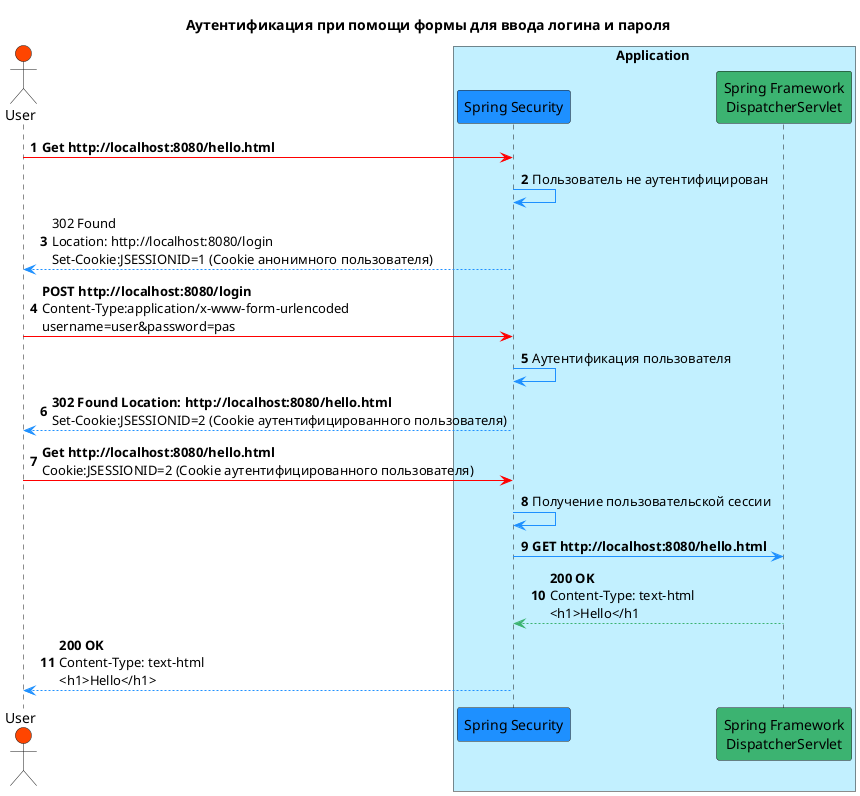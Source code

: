 @startuml
autonumber
title Аутентификация при помощи формы для ввода логина и пароля
actor User #OrangeRed

box Application #Application
    participant "Spring Security" #DodgerBlue
    participant "Spring Framework\nDispatcherServlet" #MediumSeaGreen
end box

User -[#red]> "Spring Security": <b>Get http://localhost:8080/hello.html
"Spring Security" -[#DodgerBlue]> "Spring Security": Пользователь не аутентифицирован
"Spring Security" --[#DodgerBlue]> User: 302 Found\nLocation: http://localhost:8080/login\nSet-Cookie:JSESSIONID=1 (Cookie анонимного пользователя)
User -[#red]> "Spring Security": <b>POST http://localhost:8080/login\nContent-Type:application/x-www-form-urlencoded\nusername=user&password=pas
"Spring Security" -[#DodgerBlue]> "Spring Security": Аутентификация пользователя
"Spring Security" --[#DodgerBlue]> User: <b>302 Found Location: http://localhost:8080/hello.html\nSet-Cookie:JSESSIONID=2 (Cookie аутентифицированного пользователя)
User -[#red]> "Spring Security": <b>Get http://localhost:8080/hello.html\nCookie:JSESSIONID=2 (Cookie аутентифицированного пользователя)
"Spring Security" -[#DodgerBlue]> "Spring Security": Получение пользовательской сессии
"Spring Security" -[#DodgerBlue]> "Spring Framework\nDispatcherServlet": <b>GET http://localhost:8080/hello.html
"Spring Framework\nDispatcherServlet" --[#MediumSeaGreen]> "Spring Security": <b>200 OK\nContent-Type: text-html\n<h1>Hello</h1
"Spring Security" --[#DodgerBlue]> User: <b>200 OK\nContent-Type: text-html\n<h1>Hello</h1>
@enduml